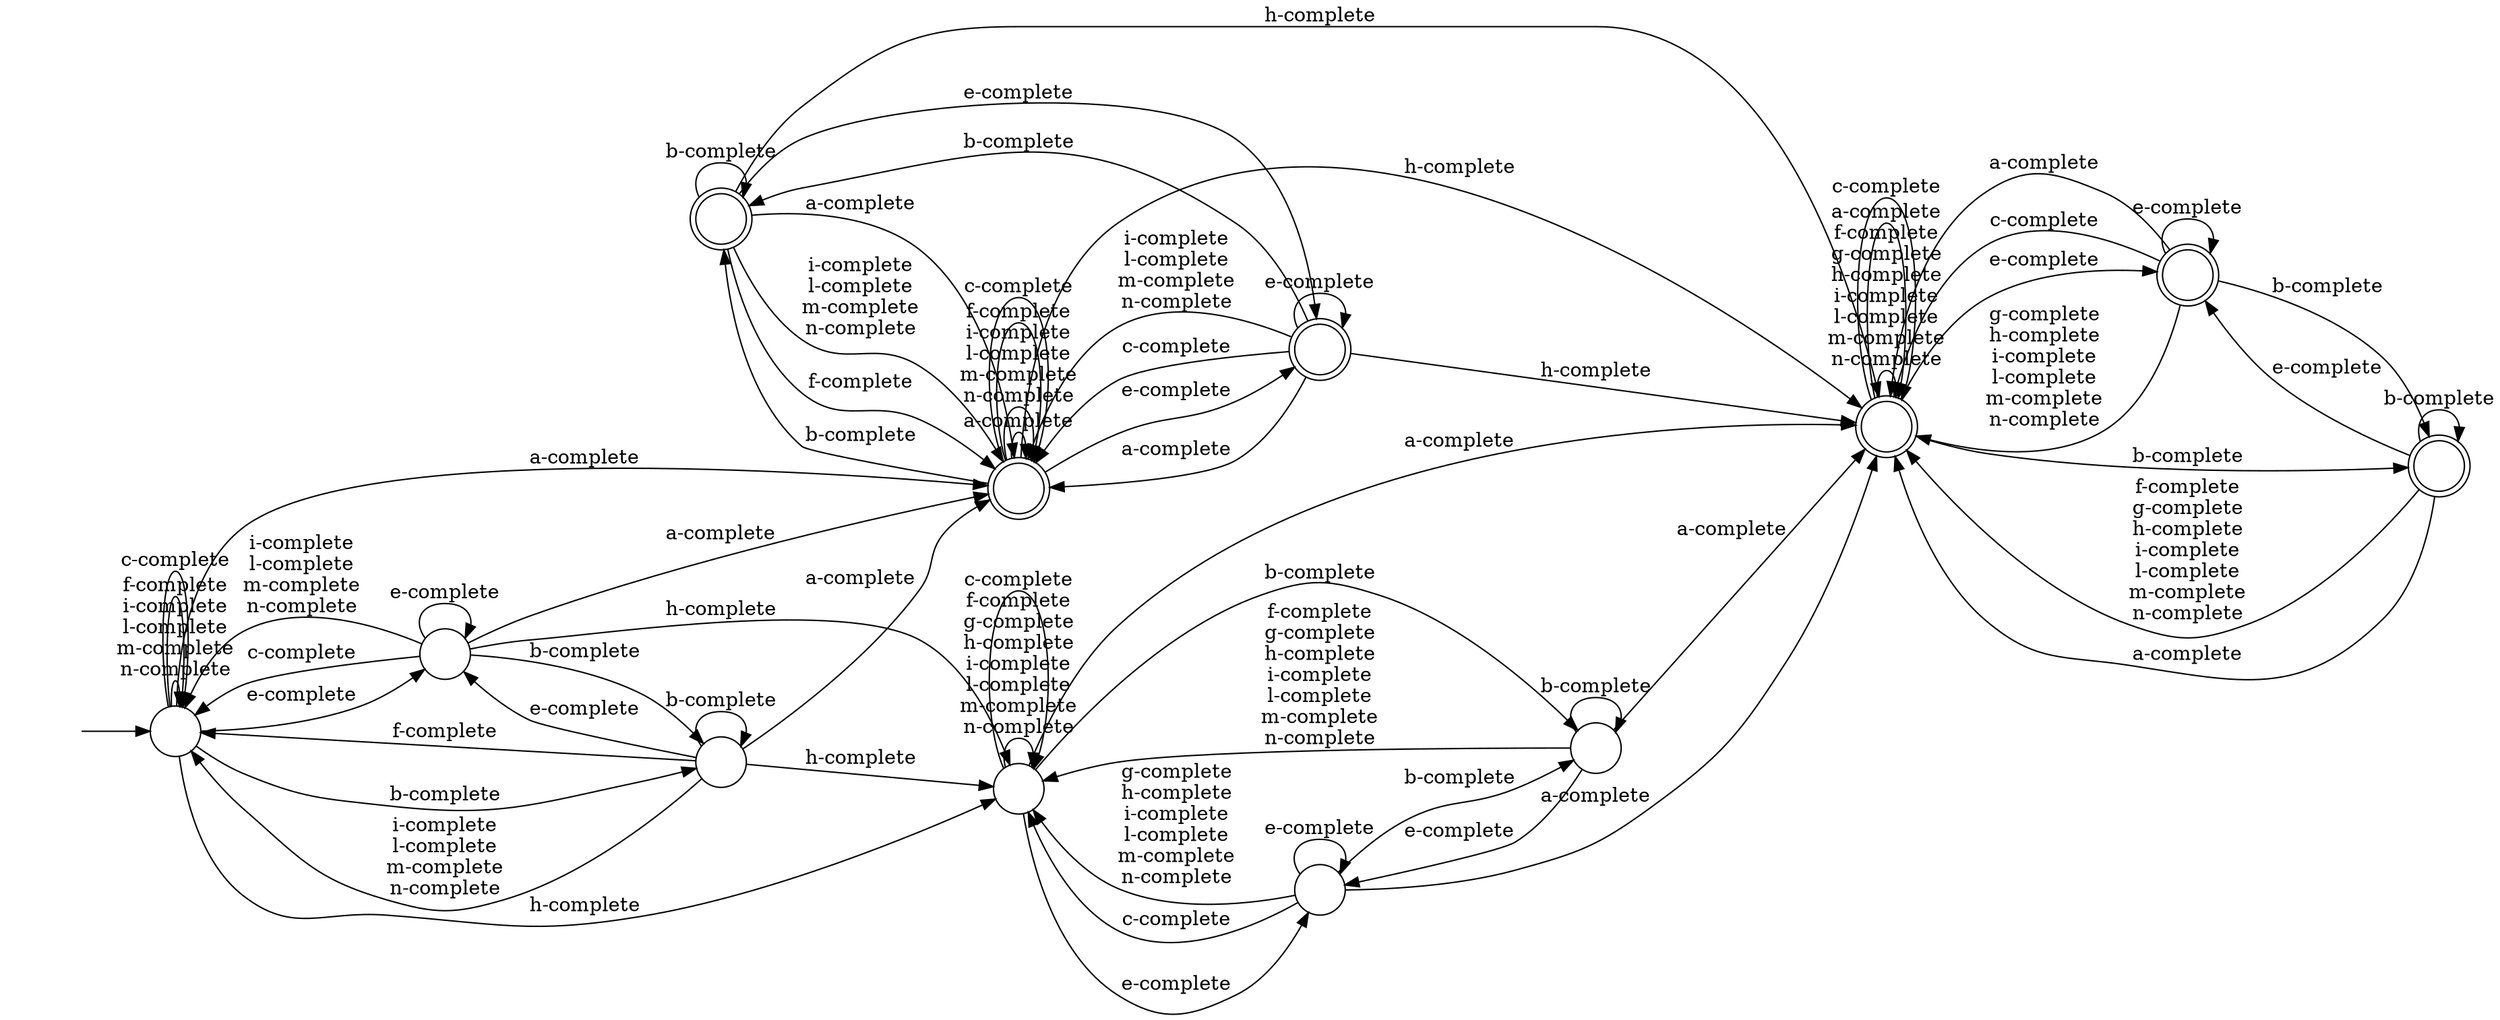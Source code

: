 digraph Automaton {
  rankdir = LR;
  0 [shape=circle,label=""];
  0 -> 0 [label="f-complete\ng-complete\nh-complete\ni-complete\nl-complete\nm-complete\nn-complete"]
  0 -> 1 [label="a-complete"]
  0 -> 10 [label="e-complete"]
  0 -> 3 [label="b-complete"]
  0 -> 0 [label="c-complete"]
  1 [shape=doublecircle,label=""];
  1 -> 1 [label="f-complete\ng-complete\nh-complete\ni-complete\nl-complete\nm-complete\nn-complete"]
  1 -> 1 [label="a-complete"]
  1 -> 9 [label="e-complete"]
  1 -> 5 [label="b-complete"]
  1 -> 1 [label="c-complete"]
  2 [shape=doublecircle,label=""];
  2 -> 7 [label="a-complete"]
  2 -> 7 [label="i-complete\nl-complete\nm-complete\nn-complete"]
  2 -> 1 [label="h-complete"]
  2 -> 11 [label="e-complete"]
  2 -> 2 [label="b-complete"]
  2 -> 7 [label="f-complete"]
  3 [shape=circle,label=""];
  3 -> 0 [label="f-complete\ng-complete\nh-complete\ni-complete\nl-complete\nm-complete\nn-complete"]
  3 -> 1 [label="a-complete"]
  3 -> 10 [label="e-complete"]
  3 -> 3 [label="b-complete"]
  4 [shape=circle,label=""];
  initial [shape=plaintext,label=""];
  initial -> 4
  4 -> 7 [label="a-complete"]
  4 -> 4 [label="i-complete\nl-complete\nm-complete\nn-complete"]
  4 -> 0 [label="h-complete"]
  4 -> 6 [label="e-complete"]
  4 -> 8 [label="b-complete"]
  4 -> 4 [label="f-complete"]
  4 -> 4 [label="c-complete"]
  5 [shape=doublecircle,label=""];
  5 -> 1 [label="f-complete\ng-complete\nh-complete\ni-complete\nl-complete\nm-complete\nn-complete"]
  5 -> 1 [label="a-complete"]
  5 -> 9 [label="e-complete"]
  5 -> 5 [label="b-complete"]
  6 [shape=circle,label=""];
  6 -> 7 [label="a-complete"]
  6 -> 4 [label="i-complete\nl-complete\nm-complete\nn-complete"]
  6 -> 0 [label="h-complete"]
  6 -> 6 [label="e-complete"]
  6 -> 8 [label="b-complete"]
  6 -> 4 [label="c-complete"]
  7 [shape=doublecircle,label=""];
  7 -> 7 [label="a-complete"]
  7 -> 7 [label="i-complete\nl-complete\nm-complete\nn-complete"]
  7 -> 1 [label="h-complete"]
  7 -> 11 [label="e-complete"]
  7 -> 2 [label="b-complete"]
  7 -> 7 [label="f-complete"]
  7 -> 7 [label="c-complete"]
  8 [shape=circle,label=""];
  8 -> 7 [label="a-complete"]
  8 -> 4 [label="i-complete\nl-complete\nm-complete\nn-complete"]
  8 -> 0 [label="h-complete"]
  8 -> 6 [label="e-complete"]
  8 -> 8 [label="b-complete"]
  8 -> 4 [label="f-complete"]
  9 [shape=doublecircle,label=""];
  9 -> 1 [label="g-complete\nh-complete\ni-complete\nl-complete\nm-complete\nn-complete"]
  9 -> 1 [label="a-complete"]
  9 -> 9 [label="e-complete"]
  9 -> 5 [label="b-complete"]
  9 -> 1 [label="c-complete"]
  10 [shape=circle,label=""];
  10 -> 0 [label="g-complete\nh-complete\ni-complete\nl-complete\nm-complete\nn-complete"]
  10 -> 1 [label="a-complete"]
  10 -> 10 [label="e-complete"]
  10 -> 3 [label="b-complete"]
  10 -> 0 [label="c-complete"]
  11 [shape=doublecircle,label=""];
  11 -> 7 [label="a-complete"]
  11 -> 7 [label="i-complete\nl-complete\nm-complete\nn-complete"]
  11 -> 1 [label="h-complete"]
  11 -> 11 [label="e-complete"]
  11 -> 2 [label="b-complete"]
  11 -> 7 [label="c-complete"]
}
